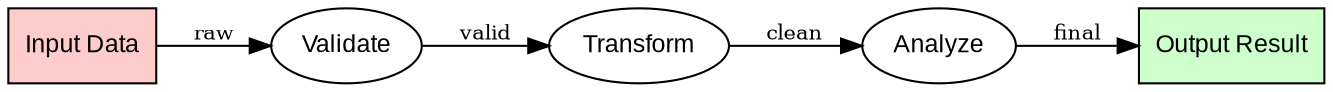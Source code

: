 digraph G {
  rankdir=LR;
  bgcolor="white";
  
  node [shape=box fontsize=12 fontname="Arial"];
  edge [fontsize=10];
  
  Input [label="Input Data" fillcolor="#ffcccc" style=filled];
  Process1 [label="Validate" shape=ellipse];
  Process2 [label="Transform" shape=ellipse];
  Process3 [label="Analyze" shape=ellipse];
  Output [label="Output Result" fillcolor="#ccffcc" style=filled];
  
  Input -> Process1 [label="raw"];
  Process1 -> Process2 [label="valid"];
  Process2 -> Process3 [label="clean"];
  Process3 -> Output [label="final"];
}